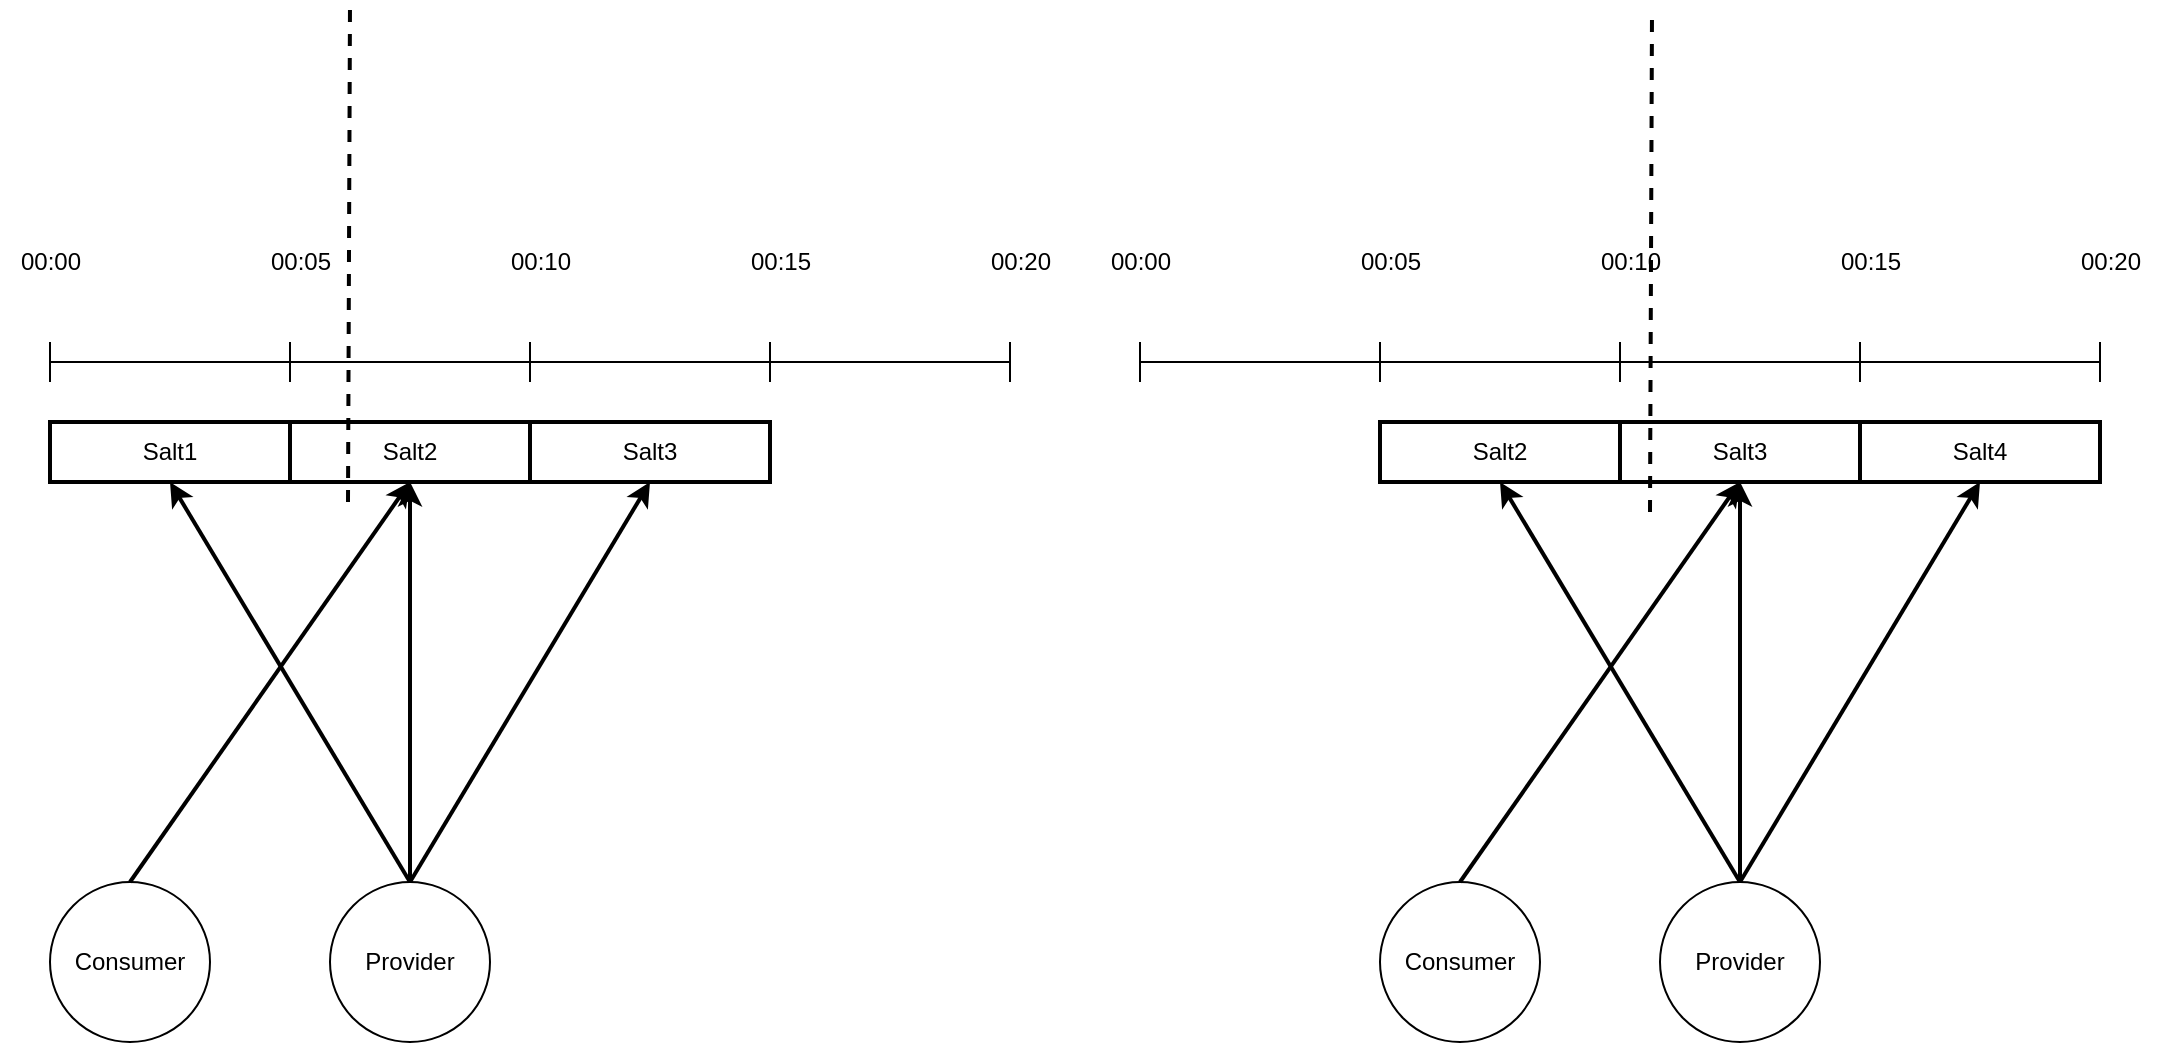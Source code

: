 <mxfile version="15.8.8" type="github">
  <diagram id="TcwUvTG7cewiAS0txf3v" name="Page-1">
    <mxGraphModel dx="1113" dy="722" grid="1" gridSize="10" guides="1" tooltips="1" connect="1" arrows="1" fold="1" page="1" pageScale="1" pageWidth="827" pageHeight="1169" math="0" shadow="0">
      <root>
        <mxCell id="0" />
        <mxCell id="1" parent="0" />
        <mxCell id="tI2tFHRbHD-_lhC_GW01-2" value="" style="shape=crossbar;whiteSpace=wrap;html=1;rounded=1;" vertex="1" parent="1">
          <mxGeometry x="120" y="330" width="120" height="20" as="geometry" />
        </mxCell>
        <mxCell id="tI2tFHRbHD-_lhC_GW01-4" value="" style="shape=crossbar;whiteSpace=wrap;html=1;rounded=1;" vertex="1" parent="1">
          <mxGeometry x="240" y="330" width="120" height="20" as="geometry" />
        </mxCell>
        <mxCell id="tI2tFHRbHD-_lhC_GW01-6" value="" style="shape=crossbar;whiteSpace=wrap;html=1;rounded=1;" vertex="1" parent="1">
          <mxGeometry x="360" y="330" width="120" height="20" as="geometry" />
        </mxCell>
        <mxCell id="tI2tFHRbHD-_lhC_GW01-7" value="" style="shape=crossbar;whiteSpace=wrap;html=1;rounded=1;" vertex="1" parent="1">
          <mxGeometry x="480" y="330" width="120" height="20" as="geometry" />
        </mxCell>
        <mxCell id="tI2tFHRbHD-_lhC_GW01-8" value="Salt1" style="rounded=0;whiteSpace=wrap;html=1;strokeWidth=2;" vertex="1" parent="1">
          <mxGeometry x="120" y="370" width="120" height="30" as="geometry" />
        </mxCell>
        <mxCell id="tI2tFHRbHD-_lhC_GW01-9" value="&lt;span&gt;Salt2&lt;/span&gt;" style="rounded=0;whiteSpace=wrap;html=1;strokeWidth=2;" vertex="1" parent="1">
          <mxGeometry x="240" y="370" width="120" height="30" as="geometry" />
        </mxCell>
        <mxCell id="tI2tFHRbHD-_lhC_GW01-10" value="&lt;span&gt;Salt3&lt;/span&gt;" style="rounded=0;whiteSpace=wrap;html=1;strokeWidth=2;" vertex="1" parent="1">
          <mxGeometry x="360" y="370" width="120" height="30" as="geometry" />
        </mxCell>
        <mxCell id="tI2tFHRbHD-_lhC_GW01-11" value="00:00" style="text;html=1;align=center;verticalAlign=middle;resizable=0;points=[];autosize=1;strokeColor=none;fillColor=none;" vertex="1" parent="1">
          <mxGeometry x="95" y="280" width="50" height="20" as="geometry" />
        </mxCell>
        <mxCell id="tI2tFHRbHD-_lhC_GW01-12" value="00:05" style="text;html=1;align=center;verticalAlign=middle;resizable=0;points=[];autosize=1;strokeColor=none;fillColor=none;" vertex="1" parent="1">
          <mxGeometry x="220" y="280" width="50" height="20" as="geometry" />
        </mxCell>
        <mxCell id="tI2tFHRbHD-_lhC_GW01-13" value="00:10" style="text;html=1;align=center;verticalAlign=middle;resizable=0;points=[];autosize=1;strokeColor=none;fillColor=none;" vertex="1" parent="1">
          <mxGeometry x="340" y="280" width="50" height="20" as="geometry" />
        </mxCell>
        <mxCell id="tI2tFHRbHD-_lhC_GW01-14" value="00:15" style="text;html=1;align=center;verticalAlign=middle;resizable=0;points=[];autosize=1;strokeColor=none;fillColor=none;" vertex="1" parent="1">
          <mxGeometry x="460" y="280" width="50" height="20" as="geometry" />
        </mxCell>
        <mxCell id="tI2tFHRbHD-_lhC_GW01-15" value="00:20" style="text;html=1;align=center;verticalAlign=middle;resizable=0;points=[];autosize=1;strokeColor=none;fillColor=none;" vertex="1" parent="1">
          <mxGeometry x="580" y="280" width="50" height="20" as="geometry" />
        </mxCell>
        <mxCell id="tI2tFHRbHD-_lhC_GW01-16" value="Consumer" style="ellipse;whiteSpace=wrap;html=1;aspect=fixed;" vertex="1" parent="1">
          <mxGeometry x="120" y="600" width="80" height="80" as="geometry" />
        </mxCell>
        <mxCell id="tI2tFHRbHD-_lhC_GW01-17" value="Provider" style="ellipse;whiteSpace=wrap;html=1;aspect=fixed;" vertex="1" parent="1">
          <mxGeometry x="260" y="600" width="80" height="80" as="geometry" />
        </mxCell>
        <mxCell id="tI2tFHRbHD-_lhC_GW01-19" value="" style="endArrow=none;dashed=1;html=1;rounded=0;strokeWidth=2;" edge="1" parent="1">
          <mxGeometry width="50" height="50" relative="1" as="geometry">
            <mxPoint x="269" y="410" as="sourcePoint" />
            <mxPoint x="270" y="160" as="targetPoint" />
          </mxGeometry>
        </mxCell>
        <mxCell id="tI2tFHRbHD-_lhC_GW01-21" value="" style="endArrow=classic;html=1;rounded=0;strokeWidth=2;exitX=0.5;exitY=0;exitDx=0;exitDy=0;entryX=0.5;entryY=1;entryDx=0;entryDy=0;" edge="1" parent="1" source="tI2tFHRbHD-_lhC_GW01-17" target="tI2tFHRbHD-_lhC_GW01-8">
          <mxGeometry width="50" height="50" relative="1" as="geometry">
            <mxPoint x="170" y="520" as="sourcePoint" />
            <mxPoint x="220" y="470" as="targetPoint" />
          </mxGeometry>
        </mxCell>
        <mxCell id="tI2tFHRbHD-_lhC_GW01-22" value="" style="endArrow=classic;html=1;rounded=0;strokeWidth=2;entryX=0.5;entryY=1;entryDx=0;entryDy=0;" edge="1" parent="1" target="tI2tFHRbHD-_lhC_GW01-10">
          <mxGeometry width="50" height="50" relative="1" as="geometry">
            <mxPoint x="300" y="600" as="sourcePoint" />
            <mxPoint x="190" y="410" as="targetPoint" />
          </mxGeometry>
        </mxCell>
        <mxCell id="tI2tFHRbHD-_lhC_GW01-23" value="" style="endArrow=classic;html=1;rounded=0;strokeWidth=2;exitX=0.5;exitY=0;exitDx=0;exitDy=0;entryX=0.5;entryY=1;entryDx=0;entryDy=0;" edge="1" parent="1" source="tI2tFHRbHD-_lhC_GW01-17" target="tI2tFHRbHD-_lhC_GW01-9">
          <mxGeometry width="50" height="50" relative="1" as="geometry">
            <mxPoint x="390" y="640" as="sourcePoint" />
            <mxPoint x="270" y="440" as="targetPoint" />
          </mxGeometry>
        </mxCell>
        <mxCell id="tI2tFHRbHD-_lhC_GW01-24" value="" style="endArrow=classic;html=1;rounded=0;strokeWidth=2;exitX=0.5;exitY=0;exitDx=0;exitDy=0;" edge="1" parent="1" source="tI2tFHRbHD-_lhC_GW01-16">
          <mxGeometry width="50" height="50" relative="1" as="geometry">
            <mxPoint x="330" y="630" as="sourcePoint" />
            <mxPoint x="300" y="400" as="targetPoint" />
          </mxGeometry>
        </mxCell>
        <mxCell id="tI2tFHRbHD-_lhC_GW01-26" value="" style="shape=crossbar;whiteSpace=wrap;html=1;rounded=1;" vertex="1" parent="1">
          <mxGeometry x="665" y="330" width="120" height="20" as="geometry" />
        </mxCell>
        <mxCell id="tI2tFHRbHD-_lhC_GW01-27" value="" style="shape=crossbar;whiteSpace=wrap;html=1;rounded=1;" vertex="1" parent="1">
          <mxGeometry x="785" y="330" width="120" height="20" as="geometry" />
        </mxCell>
        <mxCell id="tI2tFHRbHD-_lhC_GW01-28" value="" style="shape=crossbar;whiteSpace=wrap;html=1;rounded=1;" vertex="1" parent="1">
          <mxGeometry x="905" y="330" width="120" height="20" as="geometry" />
        </mxCell>
        <mxCell id="tI2tFHRbHD-_lhC_GW01-29" value="" style="shape=crossbar;whiteSpace=wrap;html=1;rounded=1;" vertex="1" parent="1">
          <mxGeometry x="1025" y="330" width="120" height="20" as="geometry" />
        </mxCell>
        <mxCell id="tI2tFHRbHD-_lhC_GW01-30" value="Salt2" style="rounded=0;whiteSpace=wrap;html=1;strokeWidth=2;" vertex="1" parent="1">
          <mxGeometry x="785" y="370" width="120" height="30" as="geometry" />
        </mxCell>
        <mxCell id="tI2tFHRbHD-_lhC_GW01-31" value="&lt;span&gt;Salt3&lt;/span&gt;" style="rounded=0;whiteSpace=wrap;html=1;strokeWidth=2;" vertex="1" parent="1">
          <mxGeometry x="905" y="370" width="120" height="30" as="geometry" />
        </mxCell>
        <mxCell id="tI2tFHRbHD-_lhC_GW01-32" value="&lt;span&gt;Salt4&lt;/span&gt;" style="rounded=0;whiteSpace=wrap;html=1;strokeWidth=2;" vertex="1" parent="1">
          <mxGeometry x="1025" y="370" width="120" height="30" as="geometry" />
        </mxCell>
        <mxCell id="tI2tFHRbHD-_lhC_GW01-33" value="00:00" style="text;html=1;align=center;verticalAlign=middle;resizable=0;points=[];autosize=1;strokeColor=none;fillColor=none;" vertex="1" parent="1">
          <mxGeometry x="640" y="280" width="50" height="20" as="geometry" />
        </mxCell>
        <mxCell id="tI2tFHRbHD-_lhC_GW01-34" value="00:05" style="text;html=1;align=center;verticalAlign=middle;resizable=0;points=[];autosize=1;strokeColor=none;fillColor=none;" vertex="1" parent="1">
          <mxGeometry x="765" y="280" width="50" height="20" as="geometry" />
        </mxCell>
        <mxCell id="tI2tFHRbHD-_lhC_GW01-35" value="00:10" style="text;html=1;align=center;verticalAlign=middle;resizable=0;points=[];autosize=1;strokeColor=none;fillColor=none;" vertex="1" parent="1">
          <mxGeometry x="885" y="280" width="50" height="20" as="geometry" />
        </mxCell>
        <mxCell id="tI2tFHRbHD-_lhC_GW01-36" value="00:15" style="text;html=1;align=center;verticalAlign=middle;resizable=0;points=[];autosize=1;strokeColor=none;fillColor=none;" vertex="1" parent="1">
          <mxGeometry x="1005" y="280" width="50" height="20" as="geometry" />
        </mxCell>
        <mxCell id="tI2tFHRbHD-_lhC_GW01-37" value="00:20" style="text;html=1;align=center;verticalAlign=middle;resizable=0;points=[];autosize=1;strokeColor=none;fillColor=none;" vertex="1" parent="1">
          <mxGeometry x="1125" y="280" width="50" height="20" as="geometry" />
        </mxCell>
        <mxCell id="tI2tFHRbHD-_lhC_GW01-38" value="Consumer" style="ellipse;whiteSpace=wrap;html=1;aspect=fixed;" vertex="1" parent="1">
          <mxGeometry x="785" y="600" width="80" height="80" as="geometry" />
        </mxCell>
        <mxCell id="tI2tFHRbHD-_lhC_GW01-39" value="Provider" style="ellipse;whiteSpace=wrap;html=1;aspect=fixed;" vertex="1" parent="1">
          <mxGeometry x="925" y="600" width="80" height="80" as="geometry" />
        </mxCell>
        <mxCell id="tI2tFHRbHD-_lhC_GW01-40" value="" style="endArrow=none;dashed=1;html=1;rounded=0;strokeWidth=2;" edge="1" parent="1">
          <mxGeometry width="50" height="50" relative="1" as="geometry">
            <mxPoint x="920" y="415" as="sourcePoint" />
            <mxPoint x="921" y="165" as="targetPoint" />
          </mxGeometry>
        </mxCell>
        <mxCell id="tI2tFHRbHD-_lhC_GW01-41" value="" style="endArrow=classic;html=1;rounded=0;strokeWidth=2;exitX=0.5;exitY=0;exitDx=0;exitDy=0;entryX=0.5;entryY=1;entryDx=0;entryDy=0;" edge="1" parent="1" source="tI2tFHRbHD-_lhC_GW01-39" target="tI2tFHRbHD-_lhC_GW01-30">
          <mxGeometry width="50" height="50" relative="1" as="geometry">
            <mxPoint x="835" y="520" as="sourcePoint" />
            <mxPoint x="885" y="470" as="targetPoint" />
          </mxGeometry>
        </mxCell>
        <mxCell id="tI2tFHRbHD-_lhC_GW01-42" value="" style="endArrow=classic;html=1;rounded=0;strokeWidth=2;entryX=0.5;entryY=1;entryDx=0;entryDy=0;" edge="1" parent="1" target="tI2tFHRbHD-_lhC_GW01-32">
          <mxGeometry width="50" height="50" relative="1" as="geometry">
            <mxPoint x="965" y="600" as="sourcePoint" />
            <mxPoint x="855" y="410" as="targetPoint" />
          </mxGeometry>
        </mxCell>
        <mxCell id="tI2tFHRbHD-_lhC_GW01-43" value="" style="endArrow=classic;html=1;rounded=0;strokeWidth=2;exitX=0.5;exitY=0;exitDx=0;exitDy=0;entryX=0.5;entryY=1;entryDx=0;entryDy=0;" edge="1" parent="1" source="tI2tFHRbHD-_lhC_GW01-39" target="tI2tFHRbHD-_lhC_GW01-31">
          <mxGeometry width="50" height="50" relative="1" as="geometry">
            <mxPoint x="1055" y="640" as="sourcePoint" />
            <mxPoint x="935" y="440" as="targetPoint" />
          </mxGeometry>
        </mxCell>
        <mxCell id="tI2tFHRbHD-_lhC_GW01-44" value="" style="endArrow=classic;html=1;rounded=0;strokeWidth=2;exitX=0.5;exitY=0;exitDx=0;exitDy=0;" edge="1" parent="1" source="tI2tFHRbHD-_lhC_GW01-38">
          <mxGeometry width="50" height="50" relative="1" as="geometry">
            <mxPoint x="995" y="630" as="sourcePoint" />
            <mxPoint x="965" y="400" as="targetPoint" />
          </mxGeometry>
        </mxCell>
      </root>
    </mxGraphModel>
  </diagram>
</mxfile>
